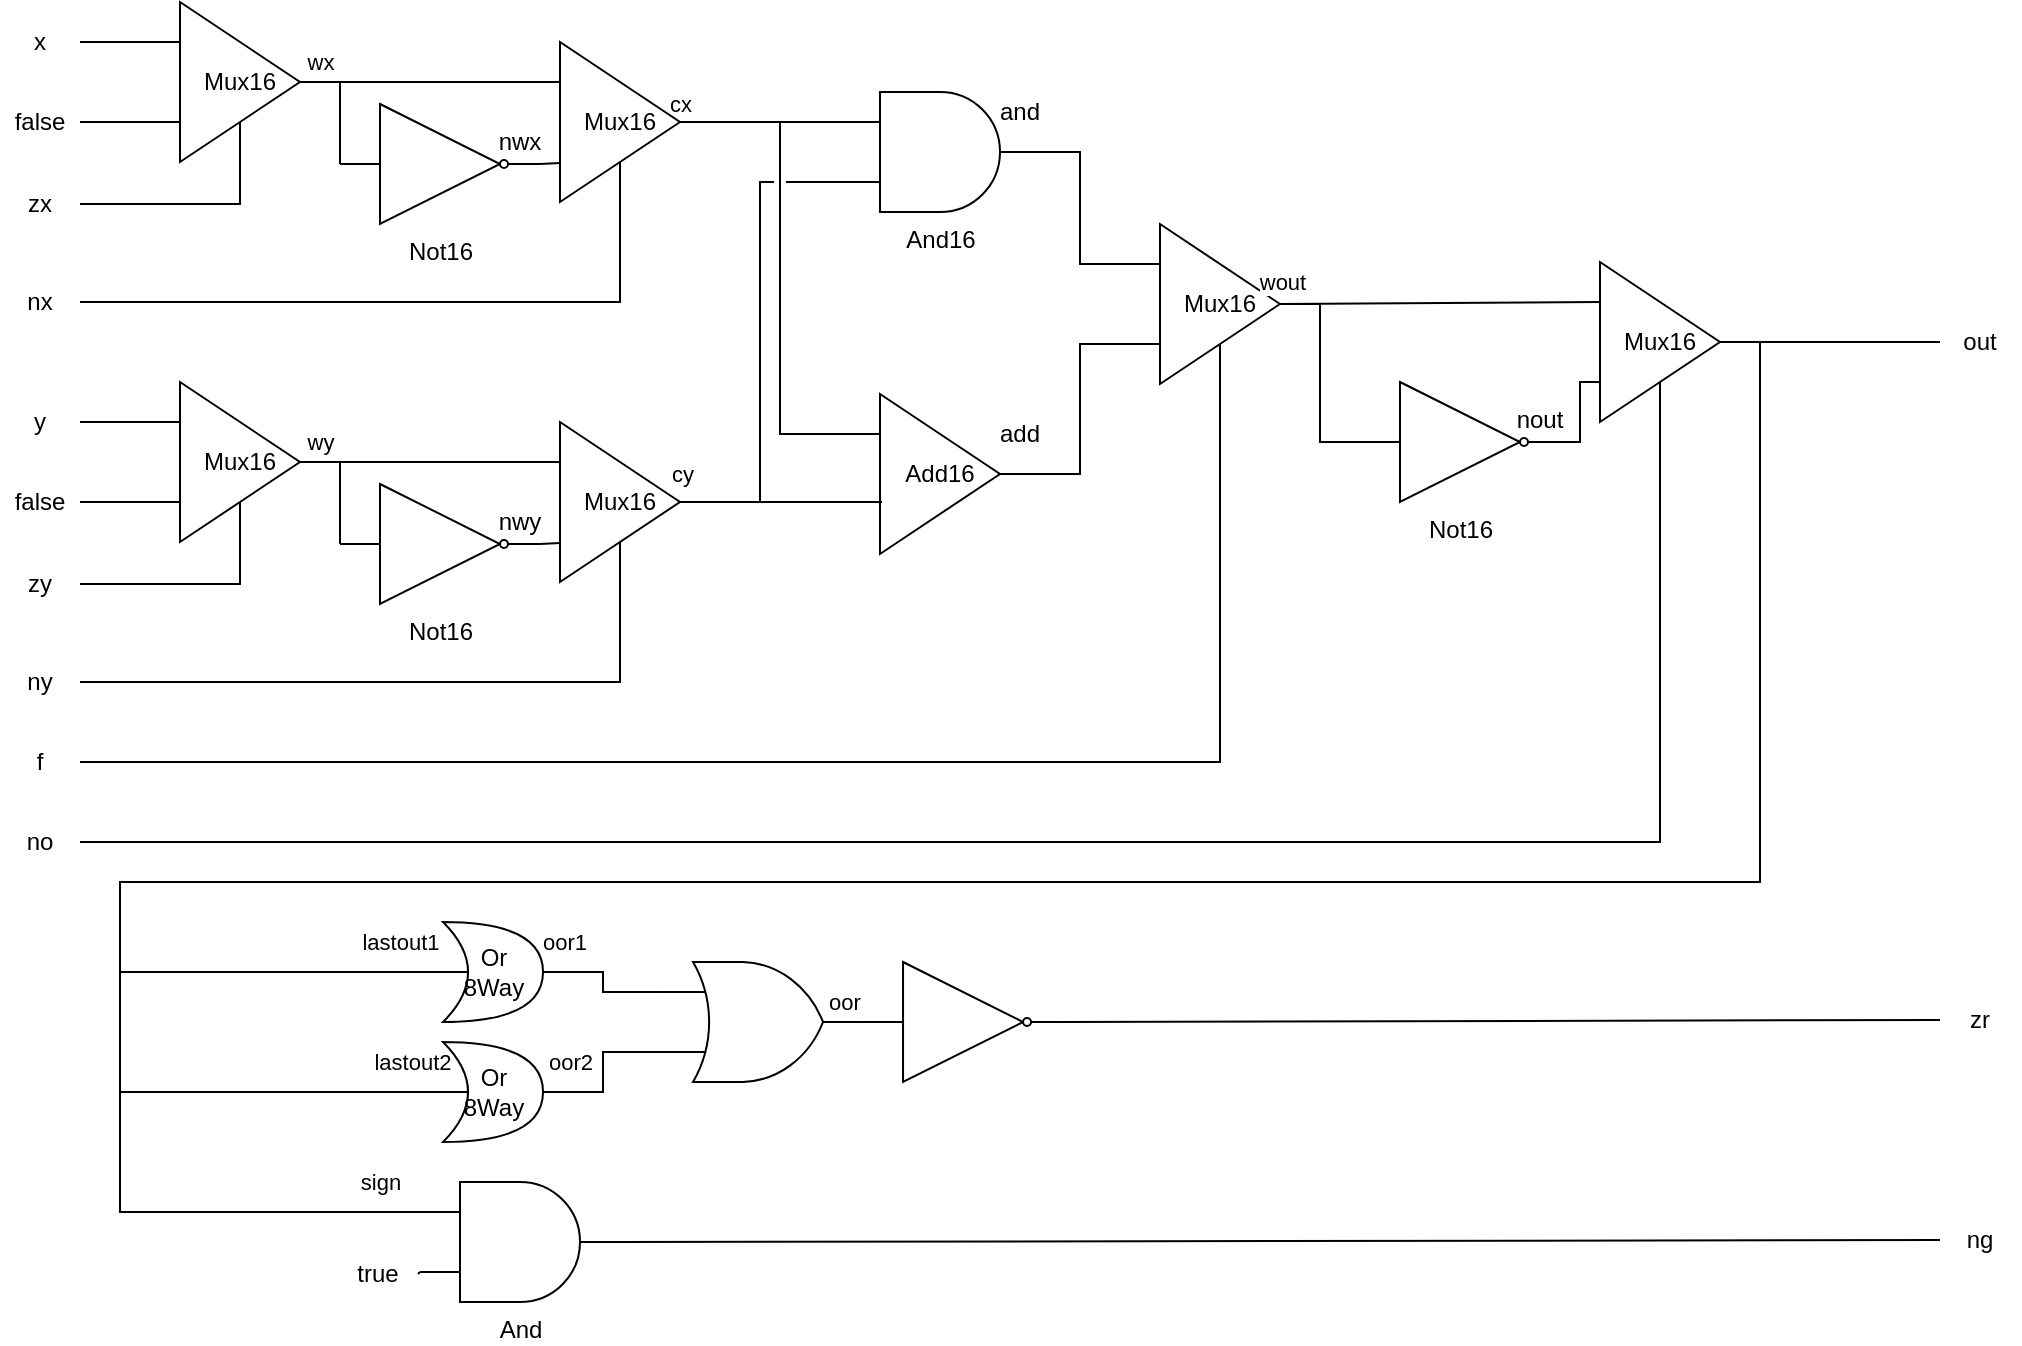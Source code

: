 <mxfile version="13.7.3" type="device"><diagram id="K6D5r68h5OC11qw_uoAJ" name="ページ1"><mxGraphModel dx="862" dy="520" grid="1" gridSize="10" guides="1" tooltips="1" connect="1" arrows="1" fold="1" page="1" pageScale="1" pageWidth="1169" pageHeight="827" math="0" shadow="0"><root><mxCell id="0"/><mxCell id="1" parent="0"/><mxCell id="0KRKgCnSD1tZSp1esvAA-7" style="rounded=0;orthogonalLoop=1;jettySize=auto;html=1;exitX=1;exitY=0.5;exitDx=0;exitDy=0;entryX=0.5;entryY=1;entryDx=0;entryDy=0;endArrow=none;endFill=0;edgeStyle=orthogonalEdgeStyle;" parent="1" source="0KRKgCnSD1tZSp1esvAA-3" target="0KRKgCnSD1tZSp1esvAA-45" edge="1"><mxGeometry relative="1" as="geometry"><mxPoint x="130" y="110" as="targetPoint"/></mxGeometry></mxCell><mxCell id="0KRKgCnSD1tZSp1esvAA-3" value="zx" style="text;html=1;strokeColor=none;fillColor=none;align=center;verticalAlign=middle;whiteSpace=wrap;rounded=0;" parent="1" vertex="1"><mxGeometry x="60" y="141" width="40" height="20" as="geometry"/></mxCell><mxCell id="0KRKgCnSD1tZSp1esvAA-19" style="edgeStyle=orthogonalEdgeStyle;rounded=0;orthogonalLoop=1;jettySize=auto;html=1;exitX=1;exitY=0.5;exitDx=0;exitDy=0;entryX=0;entryY=0.25;entryDx=0;entryDy=0;endArrow=none;endFill=0;" parent="1" source="0KRKgCnSD1tZSp1esvAA-15" target="0KRKgCnSD1tZSp1esvAA-45" edge="1"><mxGeometry relative="1" as="geometry"><mxPoint x="294" y="165" as="targetPoint"/></mxGeometry></mxCell><mxCell id="0KRKgCnSD1tZSp1esvAA-15" value="x" style="text;html=1;strokeColor=none;fillColor=none;align=center;verticalAlign=middle;whiteSpace=wrap;rounded=0;" parent="1" vertex="1"><mxGeometry x="60" y="60" width="40" height="20" as="geometry"/></mxCell><mxCell id="0KRKgCnSD1tZSp1esvAA-28" style="edgeStyle=elbowEdgeStyle;rounded=0;orthogonalLoop=1;jettySize=auto;html=1;exitX=1;exitY=0.5;exitDx=0;exitDy=0;entryX=0;entryY=0.75;entryDx=0;entryDy=0;endArrow=none;endFill=0;elbow=vertical;" parent="1" source="0KRKgCnSD1tZSp1esvAA-22" target="0KRKgCnSD1tZSp1esvAA-25" edge="1"><mxGeometry relative="1" as="geometry"/></mxCell><mxCell id="0KRKgCnSD1tZSp1esvAA-31" style="edgeStyle=orthogonalEdgeStyle;rounded=0;orthogonalLoop=1;jettySize=auto;html=1;exitX=1;exitY=0.5;exitDx=0;exitDy=0;entryX=0.5;entryY=1;entryDx=0;entryDy=0;endArrow=none;endFill=0;" parent="1" source="0KRKgCnSD1tZSp1esvAA-30" target="0KRKgCnSD1tZSp1esvAA-25" edge="1"><mxGeometry relative="1" as="geometry"/></mxCell><mxCell id="0KRKgCnSD1tZSp1esvAA-30" value="nx" style="text;html=1;strokeColor=none;fillColor=none;align=center;verticalAlign=middle;whiteSpace=wrap;rounded=0;" parent="1" vertex="1"><mxGeometry x="60" y="190" width="40" height="20" as="geometry"/></mxCell><mxCell id="0KRKgCnSD1tZSp1esvAA-41" value="" style="group" parent="1" vertex="1" connectable="0"><mxGeometry x="230" y="101" width="110" height="60" as="geometry"/></mxCell><mxCell id="0KRKgCnSD1tZSp1esvAA-22" value="Not16" style="verticalLabelPosition=bottom;shadow=0;dashed=0;align=center;html=1;verticalAlign=top;shape=mxgraph.electrical.logic_gates.buffer2;negating=1;" parent="0KRKgCnSD1tZSp1esvAA-41" vertex="1"><mxGeometry width="100" height="60" as="geometry"/></mxCell><mxCell id="0KRKgCnSD1tZSp1esvAA-40" value="nwx" style="text;html=1;strokeColor=none;fillColor=none;align=center;verticalAlign=middle;whiteSpace=wrap;rounded=0;" parent="0KRKgCnSD1tZSp1esvAA-41" vertex="1"><mxGeometry x="70" y="9" width="40" height="20" as="geometry"/></mxCell><mxCell id="0KRKgCnSD1tZSp1esvAA-49" style="edgeStyle=orthogonalEdgeStyle;rounded=0;orthogonalLoop=1;jettySize=auto;html=1;exitX=1;exitY=0.5;exitDx=0;exitDy=0;entryX=0;entryY=0.75;entryDx=0;entryDy=0;endArrow=none;endFill=0;" parent="1" source="0KRKgCnSD1tZSp1esvAA-48" target="0KRKgCnSD1tZSp1esvAA-45" edge="1"><mxGeometry relative="1" as="geometry"/></mxCell><mxCell id="0KRKgCnSD1tZSp1esvAA-48" value="false" style="text;html=1;strokeColor=none;fillColor=none;align=center;verticalAlign=middle;whiteSpace=wrap;rounded=0;" parent="1" vertex="1"><mxGeometry x="60" y="100" width="40" height="20" as="geometry"/></mxCell><mxCell id="0KRKgCnSD1tZSp1esvAA-51" style="edgeStyle=orthogonalEdgeStyle;rounded=0;orthogonalLoop=1;jettySize=auto;html=1;exitX=1;exitY=0.5;exitDx=0;exitDy=0;entryX=0;entryY=0.25;entryDx=0;entryDy=0;endArrow=none;endFill=0;" parent="1" source="0KRKgCnSD1tZSp1esvAA-45" target="0KRKgCnSD1tZSp1esvAA-25" edge="1"><mxGeometry relative="1" as="geometry"/></mxCell><mxCell id="0KRKgCnSD1tZSp1esvAA-52" style="edgeStyle=orthogonalEdgeStyle;rounded=0;orthogonalLoop=1;jettySize=auto;html=1;exitX=0;exitY=0.5;exitDx=0;exitDy=0;entryX=1;entryY=0.5;entryDx=0;entryDy=0;endArrow=none;endFill=0;" parent="1" source="0KRKgCnSD1tZSp1esvAA-22" target="0KRKgCnSD1tZSp1esvAA-45" edge="1"><mxGeometry relative="1" as="geometry"><Array as="points"><mxPoint x="230" y="90"/></Array></mxGeometry></mxCell><mxCell id="0KRKgCnSD1tZSp1esvAA-109" value="wx" style="edgeLabel;html=1;align=center;verticalAlign=middle;resizable=0;points=[];" parent="0KRKgCnSD1tZSp1esvAA-52" vertex="1" connectable="0"><mxGeometry x="0.343" y="4" relative="1" as="geometry"><mxPoint x="-9.82" y="-14" as="offset"/></mxGeometry></mxCell><mxCell id="0KRKgCnSD1tZSp1esvAA-53" style="rounded=0;orthogonalLoop=1;jettySize=auto;html=1;exitX=1;exitY=0.5;exitDx=0;exitDy=0;entryX=0.5;entryY=1;entryDx=0;entryDy=0;endArrow=none;endFill=0;edgeStyle=orthogonalEdgeStyle;" parent="1" source="0KRKgCnSD1tZSp1esvAA-54" target="0KRKgCnSD1tZSp1esvAA-68" edge="1"><mxGeometry relative="1" as="geometry"><mxPoint x="130" y="300" as="targetPoint"/></mxGeometry></mxCell><mxCell id="0KRKgCnSD1tZSp1esvAA-54" value="zy" style="text;html=1;strokeColor=none;fillColor=none;align=center;verticalAlign=middle;whiteSpace=wrap;rounded=0;" parent="1" vertex="1"><mxGeometry x="60" y="331" width="40" height="20" as="geometry"/></mxCell><mxCell id="0KRKgCnSD1tZSp1esvAA-55" style="edgeStyle=orthogonalEdgeStyle;rounded=0;orthogonalLoop=1;jettySize=auto;html=1;exitX=1;exitY=0.5;exitDx=0;exitDy=0;entryX=0;entryY=0.25;entryDx=0;entryDy=0;endArrow=none;endFill=0;" parent="1" source="0KRKgCnSD1tZSp1esvAA-56" target="0KRKgCnSD1tZSp1esvAA-68" edge="1"><mxGeometry relative="1" as="geometry"><mxPoint x="294" y="355" as="targetPoint"/></mxGeometry></mxCell><mxCell id="0KRKgCnSD1tZSp1esvAA-56" value="y" style="text;html=1;strokeColor=none;fillColor=none;align=center;verticalAlign=middle;whiteSpace=wrap;rounded=0;" parent="1" vertex="1"><mxGeometry x="60" y="250" width="40" height="20" as="geometry"/></mxCell><mxCell id="0KRKgCnSD1tZSp1esvAA-57" style="edgeStyle=elbowEdgeStyle;rounded=0;orthogonalLoop=1;jettySize=auto;html=1;exitX=1;exitY=0.5;exitDx=0;exitDy=0;entryX=0;entryY=0.75;entryDx=0;entryDy=0;endArrow=none;endFill=0;elbow=vertical;" parent="1" source="0KRKgCnSD1tZSp1esvAA-61" target="0KRKgCnSD1tZSp1esvAA-64" edge="1"><mxGeometry relative="1" as="geometry"/></mxCell><mxCell id="0KRKgCnSD1tZSp1esvAA-58" style="edgeStyle=orthogonalEdgeStyle;rounded=0;orthogonalLoop=1;jettySize=auto;html=1;exitX=1;exitY=0.5;exitDx=0;exitDy=0;entryX=0.5;entryY=1;entryDx=0;entryDy=0;endArrow=none;endFill=0;" parent="1" source="0KRKgCnSD1tZSp1esvAA-59" target="0KRKgCnSD1tZSp1esvAA-64" edge="1"><mxGeometry relative="1" as="geometry"/></mxCell><mxCell id="0KRKgCnSD1tZSp1esvAA-59" value="ny" style="text;html=1;strokeColor=none;fillColor=none;align=center;verticalAlign=middle;whiteSpace=wrap;rounded=0;" parent="1" vertex="1"><mxGeometry x="60" y="380" width="40" height="20" as="geometry"/></mxCell><mxCell id="0KRKgCnSD1tZSp1esvAA-60" value="" style="group" parent="1" vertex="1" connectable="0"><mxGeometry x="230" y="291" width="110" height="60" as="geometry"/></mxCell><mxCell id="0KRKgCnSD1tZSp1esvAA-61" value="Not16" style="verticalLabelPosition=bottom;shadow=0;dashed=0;align=center;html=1;verticalAlign=top;shape=mxgraph.electrical.logic_gates.buffer2;negating=1;" parent="0KRKgCnSD1tZSp1esvAA-60" vertex="1"><mxGeometry width="100" height="60" as="geometry"/></mxCell><mxCell id="0KRKgCnSD1tZSp1esvAA-62" value="nwy" style="text;html=1;strokeColor=none;fillColor=none;align=center;verticalAlign=middle;whiteSpace=wrap;rounded=0;" parent="0KRKgCnSD1tZSp1esvAA-60" vertex="1"><mxGeometry x="70" y="9" width="40" height="20" as="geometry"/></mxCell><mxCell id="0KRKgCnSD1tZSp1esvAA-71" style="edgeStyle=orthogonalEdgeStyle;rounded=0;orthogonalLoop=1;jettySize=auto;html=1;exitX=1;exitY=0.5;exitDx=0;exitDy=0;entryX=0;entryY=0.75;entryDx=0;entryDy=0;endArrow=none;endFill=0;" parent="1" source="0KRKgCnSD1tZSp1esvAA-72" target="0KRKgCnSD1tZSp1esvAA-68" edge="1"><mxGeometry relative="1" as="geometry"/></mxCell><mxCell id="0KRKgCnSD1tZSp1esvAA-72" value="false" style="text;html=1;strokeColor=none;fillColor=none;align=center;verticalAlign=middle;whiteSpace=wrap;rounded=0;" parent="1" vertex="1"><mxGeometry x="60" y="290" width="40" height="20" as="geometry"/></mxCell><mxCell id="0KRKgCnSD1tZSp1esvAA-73" style="edgeStyle=orthogonalEdgeStyle;rounded=0;orthogonalLoop=1;jettySize=auto;html=1;exitX=1;exitY=0.5;exitDx=0;exitDy=0;entryX=0;entryY=0.25;entryDx=0;entryDy=0;endArrow=none;endFill=0;" parent="1" source="0KRKgCnSD1tZSp1esvAA-68" target="0KRKgCnSD1tZSp1esvAA-64" edge="1"><mxGeometry relative="1" as="geometry"/></mxCell><mxCell id="0KRKgCnSD1tZSp1esvAA-74" style="edgeStyle=orthogonalEdgeStyle;rounded=0;orthogonalLoop=1;jettySize=auto;html=1;exitX=0;exitY=0.5;exitDx=0;exitDy=0;entryX=1;entryY=0.5;entryDx=0;entryDy=0;endArrow=none;endFill=0;" parent="1" source="0KRKgCnSD1tZSp1esvAA-61" target="0KRKgCnSD1tZSp1esvAA-68" edge="1"><mxGeometry relative="1" as="geometry"><Array as="points"><mxPoint x="230" y="280"/></Array></mxGeometry></mxCell><mxCell id="0KRKgCnSD1tZSp1esvAA-110" value="wy" style="edgeLabel;html=1;align=center;verticalAlign=middle;resizable=0;points=[];" parent="0KRKgCnSD1tZSp1esvAA-74" vertex="1" connectable="0"><mxGeometry x="0.343" y="3" relative="1" as="geometry"><mxPoint x="-9.82" y="-13" as="offset"/></mxGeometry></mxCell><mxCell id="0KRKgCnSD1tZSp1esvAA-75" value="" style="group" parent="1" vertex="1" connectable="0"><mxGeometry x="500" y="246" width="90" height="80" as="geometry"/></mxCell><mxCell id="0KRKgCnSD1tZSp1esvAA-76" value="Add16" style="triangle;whiteSpace=wrap;html=1;" parent="0KRKgCnSD1tZSp1esvAA-75" vertex="1"><mxGeometry width="60" height="80" as="geometry"/></mxCell><mxCell id="0KRKgCnSD1tZSp1esvAA-77" value="add" style="text;html=1;strokeColor=none;fillColor=none;align=center;verticalAlign=middle;whiteSpace=wrap;rounded=0;" parent="0KRKgCnSD1tZSp1esvAA-75" vertex="1"><mxGeometry x="50" y="10" width="40" height="20" as="geometry"/></mxCell><mxCell id="0KRKgCnSD1tZSp1esvAA-78" style="edgeStyle=elbowEdgeStyle;rounded=0;orthogonalLoop=1;jettySize=auto;html=1;exitX=0;exitY=0.25;exitDx=0;exitDy=0;entryX=0;entryY=0.75;entryDx=0;entryDy=0;endArrow=none;endFill=0;" parent="0KRKgCnSD1tZSp1esvAA-75" source="0KRKgCnSD1tZSp1esvAA-76" target="0KRKgCnSD1tZSp1esvAA-76" edge="1"><mxGeometry relative="1" as="geometry"/></mxCell><mxCell id="0KRKgCnSD1tZSp1esvAA-85" value="" style="group" parent="1" vertex="1" connectable="0"><mxGeometry x="480" y="95" width="110" height="60" as="geometry"/></mxCell><mxCell id="0KRKgCnSD1tZSp1esvAA-79" value="And16" style="verticalLabelPosition=bottom;shadow=0;dashed=0;align=center;html=1;verticalAlign=top;shape=mxgraph.electrical.logic_gates.logic_gate;operation=and;" parent="0KRKgCnSD1tZSp1esvAA-85" vertex="1"><mxGeometry width="100" height="60" as="geometry"/></mxCell><mxCell id="0KRKgCnSD1tZSp1esvAA-84" value="and" style="text;html=1;strokeColor=none;fillColor=none;align=center;verticalAlign=middle;whiteSpace=wrap;rounded=0;" parent="0KRKgCnSD1tZSp1esvAA-85" vertex="1"><mxGeometry x="70" width="40" height="20" as="geometry"/></mxCell><mxCell id="0KRKgCnSD1tZSp1esvAA-86" style="edgeStyle=orthogonalEdgeStyle;rounded=0;orthogonalLoop=1;jettySize=auto;html=1;exitX=1;exitY=0.5;exitDx=0;exitDy=0;entryX=0;entryY=0.25;entryDx=0;entryDy=0;endArrow=none;endFill=0;" parent="1" source="0KRKgCnSD1tZSp1esvAA-25" target="0KRKgCnSD1tZSp1esvAA-76" edge="1"><mxGeometry relative="1" as="geometry"/></mxCell><mxCell id="0KRKgCnSD1tZSp1esvAA-87" style="edgeStyle=orthogonalEdgeStyle;rounded=0;orthogonalLoop=1;jettySize=auto;html=1;exitX=1;exitY=0.5;exitDx=0;exitDy=0;entryX=0;entryY=0.25;entryDx=0;entryDy=0;entryPerimeter=0;endArrow=none;endFill=0;" parent="1" source="0KRKgCnSD1tZSp1esvAA-25" target="0KRKgCnSD1tZSp1esvAA-79" edge="1"><mxGeometry relative="1" as="geometry"/></mxCell><mxCell id="0KRKgCnSD1tZSp1esvAA-107" value="cx" style="edgeLabel;html=1;align=center;verticalAlign=middle;resizable=0;points=[];" parent="0KRKgCnSD1tZSp1esvAA-87" vertex="1" connectable="0"><mxGeometry x="-0.75" relative="1" as="geometry"><mxPoint x="-10.59" y="-9" as="offset"/></mxGeometry></mxCell><mxCell id="0KRKgCnSD1tZSp1esvAA-88" style="edgeStyle=orthogonalEdgeStyle;rounded=0;orthogonalLoop=1;jettySize=auto;html=1;exitX=1;exitY=0.5;exitDx=0;exitDy=0;entryX=0.017;entryY=0.675;entryDx=0;entryDy=0;entryPerimeter=0;endArrow=none;endFill=0;jumpStyle=gap;" parent="1" source="0KRKgCnSD1tZSp1esvAA-64" target="0KRKgCnSD1tZSp1esvAA-76" edge="1"><mxGeometry relative="1" as="geometry"/></mxCell><mxCell id="0KRKgCnSD1tZSp1esvAA-89" style="edgeStyle=orthogonalEdgeStyle;rounded=0;orthogonalLoop=1;jettySize=auto;html=1;exitX=1;exitY=0.5;exitDx=0;exitDy=0;entryX=0;entryY=0.75;entryDx=0;entryDy=0;entryPerimeter=0;endArrow=none;endFill=0;jumpStyle=gap;" parent="1" source="0KRKgCnSD1tZSp1esvAA-64" target="0KRKgCnSD1tZSp1esvAA-79" edge="1"><mxGeometry relative="1" as="geometry"/></mxCell><mxCell id="0KRKgCnSD1tZSp1esvAA-108" value="cy" style="edgeLabel;html=1;align=center;verticalAlign=middle;resizable=0;points=[];" parent="0KRKgCnSD1tZSp1esvAA-89" vertex="1" connectable="0"><mxGeometry x="-0.742" relative="1" as="geometry"><mxPoint x="-30.59" y="-14" as="offset"/></mxGeometry></mxCell><mxCell id="0KRKgCnSD1tZSp1esvAA-90" value="" style="group" parent="1" vertex="1" connectable="0"><mxGeometry x="640" y="161" width="90" height="80" as="geometry"/></mxCell><mxCell id="0KRKgCnSD1tZSp1esvAA-91" value="Mux16" style="triangle;whiteSpace=wrap;html=1;" parent="0KRKgCnSD1tZSp1esvAA-90" vertex="1"><mxGeometry width="60" height="80" as="geometry"/></mxCell><mxCell id="0KRKgCnSD1tZSp1esvAA-93" style="edgeStyle=elbowEdgeStyle;rounded=0;orthogonalLoop=1;jettySize=auto;html=1;exitX=0;exitY=0.25;exitDx=0;exitDy=0;entryX=0;entryY=0.75;entryDx=0;entryDy=0;endArrow=none;endFill=0;" parent="0KRKgCnSD1tZSp1esvAA-90" source="0KRKgCnSD1tZSp1esvAA-91" target="0KRKgCnSD1tZSp1esvAA-91" edge="1"><mxGeometry relative="1" as="geometry"/></mxCell><mxCell id="0KRKgCnSD1tZSp1esvAA-95" style="edgeStyle=orthogonalEdgeStyle;rounded=0;jumpStyle=gap;orthogonalLoop=1;jettySize=auto;html=1;exitX=1;exitY=0.5;exitDx=0;exitDy=0;entryX=0;entryY=0.75;entryDx=0;entryDy=0;endArrow=none;endFill=0;" parent="1" source="0KRKgCnSD1tZSp1esvAA-76" target="0KRKgCnSD1tZSp1esvAA-91" edge="1"><mxGeometry relative="1" as="geometry"/></mxCell><mxCell id="0KRKgCnSD1tZSp1esvAA-96" style="edgeStyle=orthogonalEdgeStyle;rounded=0;jumpStyle=gap;orthogonalLoop=1;jettySize=auto;html=1;exitX=1;exitY=0.5;exitDx=0;exitDy=0;exitPerimeter=0;endArrow=none;endFill=0;entryX=0;entryY=0.25;entryDx=0;entryDy=0;" parent="1" source="0KRKgCnSD1tZSp1esvAA-79" target="0KRKgCnSD1tZSp1esvAA-91" edge="1"><mxGeometry relative="1" as="geometry"><mxPoint x="690" y="125" as="targetPoint"/><Array as="points"><mxPoint x="600" y="125"/><mxPoint x="600" y="181"/></Array></mxGeometry></mxCell><mxCell id="0KRKgCnSD1tZSp1esvAA-99" style="edgeStyle=orthogonalEdgeStyle;rounded=0;jumpStyle=gap;orthogonalLoop=1;jettySize=auto;html=1;exitX=1;exitY=0.5;exitDx=0;exitDy=0;entryX=0.5;entryY=1;entryDx=0;entryDy=0;endArrow=none;endFill=0;" parent="1" source="0KRKgCnSD1tZSp1esvAA-97" target="0KRKgCnSD1tZSp1esvAA-91" edge="1"><mxGeometry relative="1" as="geometry"/></mxCell><mxCell id="0KRKgCnSD1tZSp1esvAA-97" value="f" style="text;html=1;strokeColor=none;fillColor=none;align=center;verticalAlign=middle;whiteSpace=wrap;rounded=0;" parent="1" vertex="1"><mxGeometry x="60" y="420" width="40" height="20" as="geometry"/></mxCell><mxCell id="0KRKgCnSD1tZSp1esvAA-100" value="" style="group" parent="1" vertex="1" connectable="0"><mxGeometry x="740" y="240" width="110" height="60" as="geometry"/></mxCell><mxCell id="0KRKgCnSD1tZSp1esvAA-101" value="Not16" style="verticalLabelPosition=bottom;shadow=0;dashed=0;align=center;html=1;verticalAlign=top;shape=mxgraph.electrical.logic_gates.buffer2;negating=1;" parent="0KRKgCnSD1tZSp1esvAA-100" vertex="1"><mxGeometry width="100" height="60" as="geometry"/></mxCell><mxCell id="0KRKgCnSD1tZSp1esvAA-102" value="nout" style="text;html=1;strokeColor=none;fillColor=none;align=center;verticalAlign=middle;whiteSpace=wrap;rounded=0;" parent="0KRKgCnSD1tZSp1esvAA-100" vertex="1"><mxGeometry x="70" y="9" width="40" height="20" as="geometry"/></mxCell><mxCell id="0KRKgCnSD1tZSp1esvAA-64" value="Mux16" style="triangle;whiteSpace=wrap;html=1;" parent="1" vertex="1"><mxGeometry x="340" y="260" width="60" height="80" as="geometry"/></mxCell><mxCell id="0KRKgCnSD1tZSp1esvAA-66" style="edgeStyle=elbowEdgeStyle;rounded=0;orthogonalLoop=1;jettySize=auto;html=1;exitX=0;exitY=0.25;exitDx=0;exitDy=0;entryX=0;entryY=0.75;entryDx=0;entryDy=0;endArrow=none;endFill=0;" parent="1" source="0KRKgCnSD1tZSp1esvAA-64" target="0KRKgCnSD1tZSp1esvAA-64" edge="1"><mxGeometry relative="1" as="geometry"/></mxCell><mxCell id="0KRKgCnSD1tZSp1esvAA-25" value="Mux16" style="triangle;whiteSpace=wrap;html=1;" parent="1" vertex="1"><mxGeometry x="340" y="70" width="60" height="80" as="geometry"/></mxCell><mxCell id="0KRKgCnSD1tZSp1esvAA-32" style="edgeStyle=elbowEdgeStyle;rounded=0;orthogonalLoop=1;jettySize=auto;html=1;exitX=0;exitY=0.25;exitDx=0;exitDy=0;entryX=0;entryY=0.75;entryDx=0;entryDy=0;endArrow=none;endFill=0;" parent="1" source="0KRKgCnSD1tZSp1esvAA-25" target="0KRKgCnSD1tZSp1esvAA-25" edge="1"><mxGeometry relative="1" as="geometry"/></mxCell><mxCell id="0KRKgCnSD1tZSp1esvAA-45" value="Mux16" style="triangle;whiteSpace=wrap;html=1;" parent="1" vertex="1"><mxGeometry x="150" y="50" width="60" height="80" as="geometry"/></mxCell><mxCell id="0KRKgCnSD1tZSp1esvAA-47" style="edgeStyle=elbowEdgeStyle;rounded=0;orthogonalLoop=1;jettySize=auto;html=1;exitX=0;exitY=0.25;exitDx=0;exitDy=0;entryX=0;entryY=0.75;entryDx=0;entryDy=0;endArrow=none;endFill=0;" parent="1" source="0KRKgCnSD1tZSp1esvAA-45" target="0KRKgCnSD1tZSp1esvAA-45" edge="1"><mxGeometry relative="1" as="geometry"/></mxCell><mxCell id="0KRKgCnSD1tZSp1esvAA-68" value="Mux16" style="triangle;whiteSpace=wrap;html=1;" parent="1" vertex="1"><mxGeometry x="150" y="240" width="60" height="80" as="geometry"/></mxCell><mxCell id="0KRKgCnSD1tZSp1esvAA-70" style="edgeStyle=elbowEdgeStyle;rounded=0;orthogonalLoop=1;jettySize=auto;html=1;exitX=0;exitY=0.25;exitDx=0;exitDy=0;entryX=0;entryY=0.75;entryDx=0;entryDy=0;endArrow=none;endFill=0;" parent="1" source="0KRKgCnSD1tZSp1esvAA-68" target="0KRKgCnSD1tZSp1esvAA-68" edge="1"><mxGeometry relative="1" as="geometry"/></mxCell><mxCell id="0KRKgCnSD1tZSp1esvAA-111" style="edgeStyle=orthogonalEdgeStyle;rounded=0;jumpStyle=gap;orthogonalLoop=1;jettySize=auto;html=1;exitX=1;exitY=0.5;exitDx=0;exitDy=0;entryX=0;entryY=0.5;entryDx=0;entryDy=0;endArrow=none;endFill=0;" parent="1" source="0KRKgCnSD1tZSp1esvAA-91" target="0KRKgCnSD1tZSp1esvAA-101" edge="1"><mxGeometry relative="1" as="geometry"/></mxCell><mxCell id="0KRKgCnSD1tZSp1esvAA-113" value="wout" style="edgeLabel;html=1;align=center;verticalAlign=middle;resizable=0;points=[];" parent="0KRKgCnSD1tZSp1esvAA-111" vertex="1" connectable="0"><mxGeometry x="-0.98" y="1" relative="1" as="geometry"><mxPoint y="-10.01" as="offset"/></mxGeometry></mxCell><mxCell id="0KRKgCnSD1tZSp1esvAA-120" style="edgeStyle=orthogonalEdgeStyle;rounded=0;jumpStyle=gap;orthogonalLoop=1;jettySize=auto;html=1;exitX=1;exitY=0.5;exitDx=0;exitDy=0;entryX=0;entryY=0.5;entryDx=0;entryDy=0;endArrow=none;endFill=0;" parent="1" source="0KRKgCnSD1tZSp1esvAA-114" target="0KRKgCnSD1tZSp1esvAA-119" edge="1"><mxGeometry relative="1" as="geometry"/></mxCell><mxCell id="0KRKgCnSD1tZSp1esvAA-124" style="edgeStyle=orthogonalEdgeStyle;rounded=0;jumpStyle=gap;orthogonalLoop=1;jettySize=auto;html=1;exitX=1;exitY=0.5;exitDx=0;exitDy=0;entryX=0.25;entryY=0.5;entryDx=0;entryDy=0;entryPerimeter=0;endArrow=none;endFill=0;" parent="1" source="0KRKgCnSD1tZSp1esvAA-114" target="0KRKgCnSD1tZSp1esvAA-123" edge="1"><mxGeometry relative="1" as="geometry"><Array as="points"><mxPoint x="940" y="220"/><mxPoint x="940" y="490"/><mxPoint x="120" y="490"/><mxPoint x="120" y="535"/></Array></mxGeometry></mxCell><mxCell id="0KRKgCnSD1tZSp1esvAA-125" value="lastout1" style="edgeLabel;html=1;align=center;verticalAlign=middle;resizable=0;points=[];" parent="0KRKgCnSD1tZSp1esvAA-124" vertex="1" connectable="0"><mxGeometry x="0.526" y="1" relative="1" as="geometry"><mxPoint x="44.24" y="29" as="offset"/></mxGeometry></mxCell><mxCell id="0KRKgCnSD1tZSp1esvAA-128" style="edgeStyle=orthogonalEdgeStyle;rounded=0;jumpStyle=gap;orthogonalLoop=1;jettySize=auto;html=1;exitX=1;exitY=0.5;exitDx=0;exitDy=0;endArrow=none;endFill=0;entryX=0.25;entryY=0.5;entryDx=0;entryDy=0;entryPerimeter=0;" parent="1" source="0KRKgCnSD1tZSp1esvAA-114" target="0KRKgCnSD1tZSp1esvAA-126" edge="1"><mxGeometry relative="1" as="geometry"><mxPoint x="750" y="600" as="targetPoint"/><Array as="points"><mxPoint x="940" y="220"/><mxPoint x="940" y="490"/><mxPoint x="120" y="490"/><mxPoint x="120" y="595"/></Array></mxGeometry></mxCell><mxCell id="0KRKgCnSD1tZSp1esvAA-129" value="lastout2" style="edgeLabel;html=1;align=center;verticalAlign=middle;resizable=0;points=[];" parent="0KRKgCnSD1tZSp1esvAA-128" vertex="1" connectable="0"><mxGeometry x="0.816" relative="1" as="geometry"><mxPoint x="99.53" y="-15.04" as="offset"/></mxGeometry></mxCell><mxCell id="0KRKgCnSD1tZSp1esvAA-145" style="edgeStyle=orthogonalEdgeStyle;rounded=0;jumpStyle=gap;orthogonalLoop=1;jettySize=auto;html=1;exitX=1;exitY=0.5;exitDx=0;exitDy=0;entryX=0;entryY=0.25;entryDx=0;entryDy=0;entryPerimeter=0;endArrow=none;endFill=0;" parent="1" source="0KRKgCnSD1tZSp1esvAA-114" target="0KRKgCnSD1tZSp1esvAA-144" edge="1"><mxGeometry relative="1" as="geometry"><Array as="points"><mxPoint x="940" y="220"/><mxPoint x="940" y="490"/><mxPoint x="120" y="490"/><mxPoint x="120" y="655"/></Array></mxGeometry></mxCell><mxCell id="0KRKgCnSD1tZSp1esvAA-149" value="sign" style="edgeLabel;html=1;align=center;verticalAlign=middle;resizable=0;points=[];" parent="0KRKgCnSD1tZSp1esvAA-145" vertex="1" connectable="0"><mxGeometry x="0.988" relative="1" as="geometry"><mxPoint x="-11.31" y="-15" as="offset"/></mxGeometry></mxCell><mxCell id="0KRKgCnSD1tZSp1esvAA-114" value="Mux16" style="triangle;whiteSpace=wrap;html=1;" parent="1" vertex="1"><mxGeometry x="860" y="180" width="60" height="80" as="geometry"/></mxCell><mxCell id="0KRKgCnSD1tZSp1esvAA-115" style="edgeStyle=orthogonalEdgeStyle;rounded=0;jumpStyle=gap;orthogonalLoop=1;jettySize=auto;html=1;exitX=1;exitY=0.5;exitDx=0;exitDy=0;entryX=0;entryY=0.75;entryDx=0;entryDy=0;endArrow=none;endFill=0;" parent="1" source="0KRKgCnSD1tZSp1esvAA-101" target="0KRKgCnSD1tZSp1esvAA-114" edge="1"><mxGeometry relative="1" as="geometry"><Array as="points"><mxPoint x="850" y="270"/><mxPoint x="850" y="240"/></Array></mxGeometry></mxCell><mxCell id="0KRKgCnSD1tZSp1esvAA-116" style="edgeStyle=orthogonalEdgeStyle;rounded=0;jumpStyle=gap;orthogonalLoop=1;jettySize=auto;html=1;exitX=1;exitY=0.5;exitDx=0;exitDy=0;entryX=0;entryY=0.25;entryDx=0;entryDy=0;endArrow=none;endFill=0;" parent="1" source="0KRKgCnSD1tZSp1esvAA-91" target="0KRKgCnSD1tZSp1esvAA-114" edge="1"><mxGeometry relative="1" as="geometry"/></mxCell><mxCell id="0KRKgCnSD1tZSp1esvAA-118" style="edgeStyle=orthogonalEdgeStyle;rounded=0;jumpStyle=gap;orthogonalLoop=1;jettySize=auto;html=1;exitX=1;exitY=0.5;exitDx=0;exitDy=0;endArrow=none;endFill=0;" parent="1" source="0KRKgCnSD1tZSp1esvAA-117" target="0KRKgCnSD1tZSp1esvAA-114" edge="1"><mxGeometry relative="1" as="geometry"/></mxCell><mxCell id="0KRKgCnSD1tZSp1esvAA-117" value="no" style="text;html=1;strokeColor=none;fillColor=none;align=center;verticalAlign=middle;whiteSpace=wrap;rounded=0;" parent="1" vertex="1"><mxGeometry x="60" y="460" width="40" height="20" as="geometry"/></mxCell><mxCell id="0KRKgCnSD1tZSp1esvAA-119" value="out" style="text;html=1;strokeColor=none;fillColor=none;align=center;verticalAlign=middle;whiteSpace=wrap;rounded=0;" parent="1" vertex="1"><mxGeometry x="1030" y="210" width="40" height="20" as="geometry"/></mxCell><mxCell id="0KRKgCnSD1tZSp1esvAA-122" value="zr" style="text;html=1;strokeColor=none;fillColor=none;align=center;verticalAlign=middle;whiteSpace=wrap;rounded=0;" parent="1" vertex="1"><mxGeometry x="1030" y="549" width="40" height="20" as="geometry"/></mxCell><mxCell id="0KRKgCnSD1tZSp1esvAA-131" style="edgeStyle=orthogonalEdgeStyle;rounded=0;jumpStyle=gap;orthogonalLoop=1;jettySize=auto;html=1;exitX=1;exitY=0.5;exitDx=0;exitDy=0;exitPerimeter=0;entryX=0;entryY=0.25;entryDx=0;entryDy=0;entryPerimeter=0;endArrow=none;endFill=0;" parent="1" source="0KRKgCnSD1tZSp1esvAA-123" target="0KRKgCnSD1tZSp1esvAA-130" edge="1"><mxGeometry relative="1" as="geometry"/></mxCell><mxCell id="0KRKgCnSD1tZSp1esvAA-134" value="oor1" style="edgeLabel;html=1;align=center;verticalAlign=middle;resizable=0;points=[];" parent="0KRKgCnSD1tZSp1esvAA-131" vertex="1" connectable="0"><mxGeometry x="-0.283" y="-1" relative="1" as="geometry"><mxPoint x="-14.7" y="-16" as="offset"/></mxGeometry></mxCell><mxCell id="0KRKgCnSD1tZSp1esvAA-123" value="Or&lt;br&gt;8Way" style="shape=xor;whiteSpace=wrap;html=1;" parent="1" vertex="1"><mxGeometry x="281.52" y="510" width="50" height="50" as="geometry"/></mxCell><mxCell id="0KRKgCnSD1tZSp1esvAA-132" style="edgeStyle=orthogonalEdgeStyle;rounded=0;jumpStyle=gap;orthogonalLoop=1;jettySize=auto;html=1;exitX=1;exitY=0.5;exitDx=0;exitDy=0;exitPerimeter=0;entryX=0;entryY=0.75;entryDx=0;entryDy=0;entryPerimeter=0;endArrow=none;endFill=0;" parent="1" source="0KRKgCnSD1tZSp1esvAA-126" target="0KRKgCnSD1tZSp1esvAA-130" edge="1"><mxGeometry relative="1" as="geometry"/></mxCell><mxCell id="0KRKgCnSD1tZSp1esvAA-135" value="oor2" style="edgeLabel;html=1;align=center;verticalAlign=middle;resizable=0;points=[];" parent="0KRKgCnSD1tZSp1esvAA-132" vertex="1" connectable="0"><mxGeometry x="-0.401" relative="1" as="geometry"><mxPoint x="-10.95" y="-15" as="offset"/></mxGeometry></mxCell><mxCell id="0KRKgCnSD1tZSp1esvAA-126" value="Or&lt;br&gt;8Way" style="shape=xor;whiteSpace=wrap;html=1;" parent="1" vertex="1"><mxGeometry x="281.52" y="570" width="50" height="50" as="geometry"/></mxCell><mxCell id="0KRKgCnSD1tZSp1esvAA-138" style="edgeStyle=orthogonalEdgeStyle;rounded=0;jumpStyle=gap;orthogonalLoop=1;jettySize=auto;html=1;exitX=1;exitY=0.5;exitDx=0;exitDy=0;exitPerimeter=0;entryX=0;entryY=0.5;entryDx=0;entryDy=0;endArrow=none;endFill=0;" parent="1" source="0KRKgCnSD1tZSp1esvAA-130" target="0KRKgCnSD1tZSp1esvAA-137" edge="1"><mxGeometry relative="1" as="geometry"/></mxCell><mxCell id="0KRKgCnSD1tZSp1esvAA-139" value="oor" style="edgeLabel;html=1;align=center;verticalAlign=middle;resizable=0;points=[];" parent="0KRKgCnSD1tZSp1esvAA-138" vertex="1" connectable="0"><mxGeometry x="-0.716" relative="1" as="geometry"><mxPoint x="-10" y="-10" as="offset"/></mxGeometry></mxCell><mxCell id="0KRKgCnSD1tZSp1esvAA-130" value="" style="verticalLabelPosition=bottom;shadow=0;dashed=0;align=center;html=1;verticalAlign=top;shape=mxgraph.electrical.logic_gates.logic_gate;operation=or;" parent="1" vertex="1"><mxGeometry x="391.52" y="530" width="100" height="60" as="geometry"/></mxCell><mxCell id="0KRKgCnSD1tZSp1esvAA-143" style="edgeStyle=orthogonalEdgeStyle;rounded=0;jumpStyle=gap;orthogonalLoop=1;jettySize=auto;html=1;exitX=1;exitY=0.5;exitDx=0;exitDy=0;entryX=0;entryY=0.5;entryDx=0;entryDy=0;endArrow=none;endFill=0;" parent="1" source="0KRKgCnSD1tZSp1esvAA-137" target="0KRKgCnSD1tZSp1esvAA-122" edge="1"><mxGeometry relative="1" as="geometry"/></mxCell><mxCell id="0KRKgCnSD1tZSp1esvAA-137" value="" style="verticalLabelPosition=bottom;shadow=0;dashed=0;align=center;html=1;verticalAlign=top;shape=mxgraph.electrical.logic_gates.buffer2;negating=1;" parent="1" vertex="1"><mxGeometry x="491.52" y="530" width="100" height="60" as="geometry"/></mxCell><mxCell id="0KRKgCnSD1tZSp1esvAA-151" style="edgeStyle=orthogonalEdgeStyle;rounded=0;jumpStyle=gap;orthogonalLoop=1;jettySize=auto;html=1;exitX=1;exitY=0.5;exitDx=0;exitDy=0;exitPerimeter=0;entryX=0;entryY=0.5;entryDx=0;entryDy=0;endArrow=none;endFill=0;" parent="1" source="0KRKgCnSD1tZSp1esvAA-144" target="0KRKgCnSD1tZSp1esvAA-150" edge="1"><mxGeometry relative="1" as="geometry"/></mxCell><mxCell id="0KRKgCnSD1tZSp1esvAA-144" value="And" style="verticalLabelPosition=bottom;shadow=0;dashed=0;align=center;html=1;verticalAlign=top;shape=mxgraph.electrical.logic_gates.logic_gate;operation=and;" parent="1" vertex="1"><mxGeometry x="270" y="640" width="100" height="60" as="geometry"/></mxCell><mxCell id="0KRKgCnSD1tZSp1esvAA-148" style="edgeStyle=orthogonalEdgeStyle;rounded=0;jumpStyle=gap;orthogonalLoop=1;jettySize=auto;html=1;exitX=1;exitY=0.5;exitDx=0;exitDy=0;entryX=0;entryY=0.75;entryDx=0;entryDy=0;entryPerimeter=0;endArrow=none;endFill=0;" parent="1" source="0KRKgCnSD1tZSp1esvAA-146" target="0KRKgCnSD1tZSp1esvAA-144" edge="1"><mxGeometry relative="1" as="geometry"/></mxCell><mxCell id="0KRKgCnSD1tZSp1esvAA-146" value="true" style="text;html=1;strokeColor=none;fillColor=none;align=center;verticalAlign=middle;whiteSpace=wrap;rounded=0;" parent="1" vertex="1"><mxGeometry x="229" y="676" width="40" height="20" as="geometry"/></mxCell><mxCell id="0KRKgCnSD1tZSp1esvAA-150" value="ng" style="text;html=1;strokeColor=none;fillColor=none;align=center;verticalAlign=middle;whiteSpace=wrap;rounded=0;" parent="1" vertex="1"><mxGeometry x="1030" y="659" width="40" height="20" as="geometry"/></mxCell></root></mxGraphModel></diagram></mxfile>